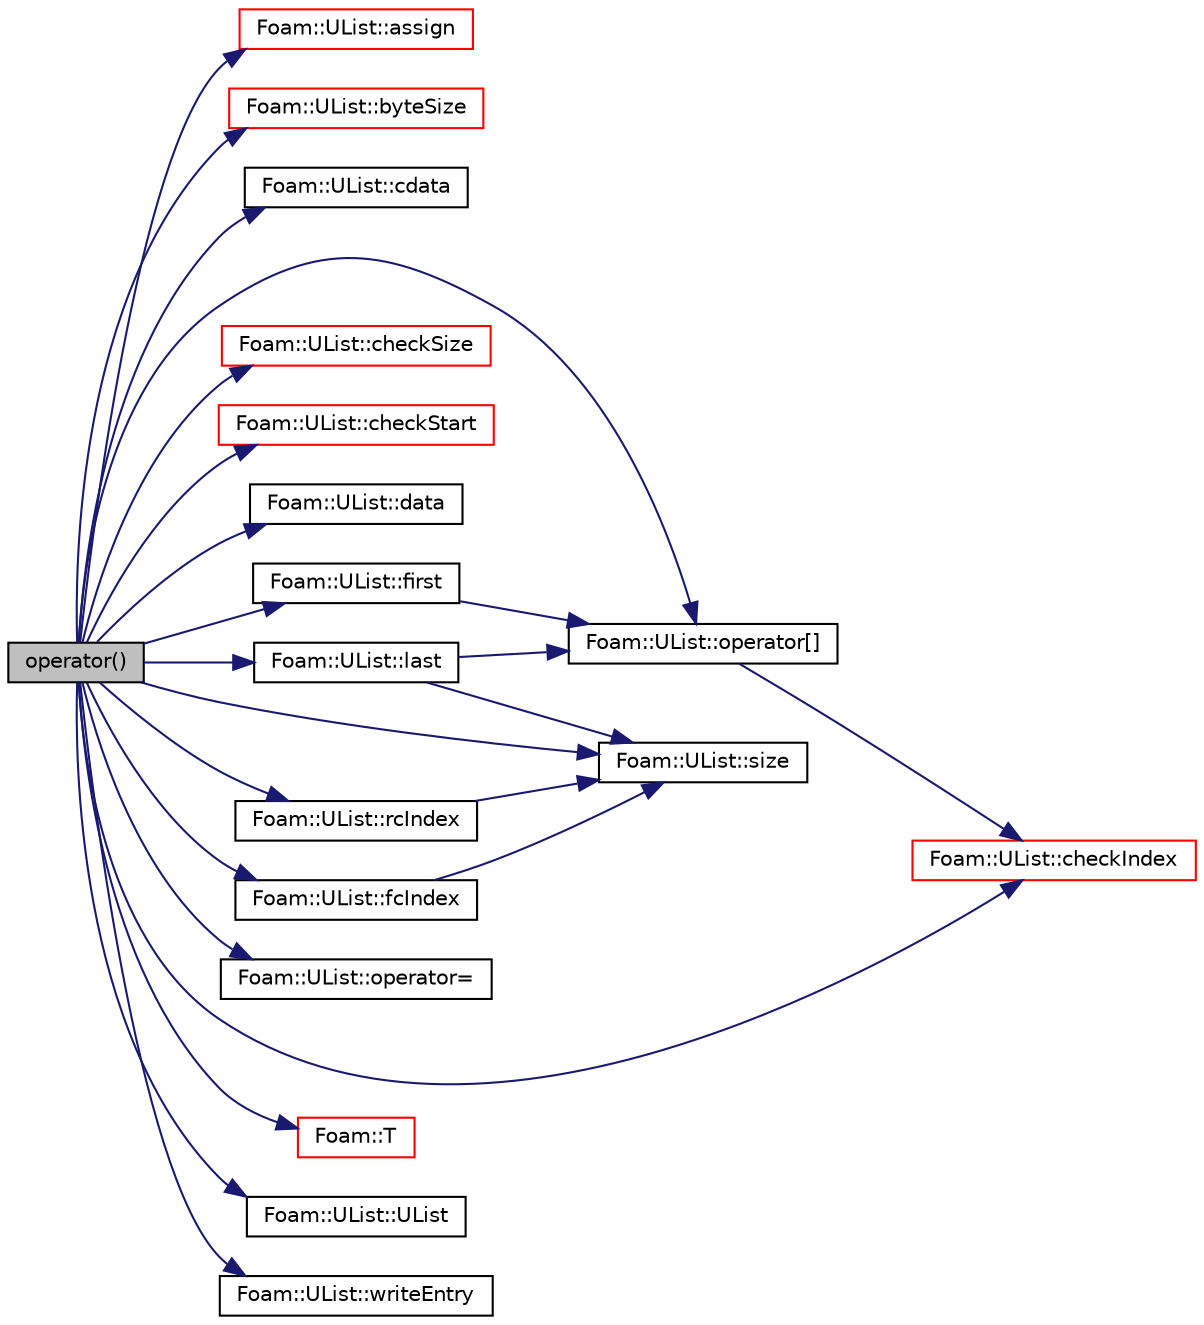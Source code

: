 digraph "operator()"
{
  bgcolor="transparent";
  edge [fontname="Helvetica",fontsize="10",labelfontname="Helvetica",labelfontsize="10"];
  node [fontname="Helvetica",fontsize="10",shape=record];
  rankdir="LR";
  Node1 [label="operator()",height=0.2,width=0.4,color="black", fillcolor="grey75", style="filled", fontcolor="black"];
  Node1 -> Node2 [color="midnightblue",fontsize="10",style="solid",fontname="Helvetica"];
  Node2 [label="Foam::UList::assign",height=0.2,width=0.4,color="red",URL="$a02749.html#aeee0315401c302b33de0e07cb627ebd3",tooltip="Assign elements to those from UList. "];
  Node1 -> Node3 [color="midnightblue",fontsize="10",style="solid",fontname="Helvetica"];
  Node3 [label="Foam::UList::byteSize",height=0.2,width=0.4,color="red",URL="$a02749.html#ad5fcaa12dbc47e1d6ee03dc9b01c8ce6",tooltip="Return the binary size in number of characters of the UList. "];
  Node1 -> Node4 [color="midnightblue",fontsize="10",style="solid",fontname="Helvetica"];
  Node4 [label="Foam::UList::cdata",height=0.2,width=0.4,color="black",URL="$a02749.html#ab4a92abda502658abda8f1dbedbf4a94",tooltip="Return a const pointer to the first data element,. "];
  Node1 -> Node5 [color="midnightblue",fontsize="10",style="solid",fontname="Helvetica"];
  Node5 [label="Foam::UList::checkIndex",height=0.2,width=0.4,color="red",URL="$a02749.html#a3af76a0ec4622f6c85bb6b5e4c17bac8",tooltip="Check index i is within valid range (0 ... size-1). "];
  Node1 -> Node6 [color="midnightblue",fontsize="10",style="solid",fontname="Helvetica"];
  Node6 [label="Foam::UList::checkSize",height=0.2,width=0.4,color="red",URL="$a02749.html#a5b3ad2ea3c4d2c83108574d9ea81bfc4",tooltip="Check size is within valid range (0 ... size). "];
  Node1 -> Node7 [color="midnightblue",fontsize="10",style="solid",fontname="Helvetica"];
  Node7 [label="Foam::UList::checkStart",height=0.2,width=0.4,color="red",URL="$a02749.html#a7b82ab71e2cfdfbe97095ab7fbcd6123",tooltip="Check start is within valid range (0 ... size-1). "];
  Node1 -> Node8 [color="midnightblue",fontsize="10",style="solid",fontname="Helvetica"];
  Node8 [label="Foam::UList::data",height=0.2,width=0.4,color="black",URL="$a02749.html#adc1e16b293a89a9ccc9541058b5ca560",tooltip="Return a pointer to the first data element,. "];
  Node1 -> Node9 [color="midnightblue",fontsize="10",style="solid",fontname="Helvetica"];
  Node9 [label="Foam::UList::fcIndex",height=0.2,width=0.4,color="black",URL="$a02749.html#af4d05e19e6cdc80f0c7acd5bbe250f69",tooltip="Return the forward circular index, i.e. the next index. "];
  Node9 -> Node10 [color="midnightblue",fontsize="10",style="solid",fontname="Helvetica"];
  Node10 [label="Foam::UList::size",height=0.2,width=0.4,color="black",URL="$a02749.html#a723361dc2020160f5492e8fe2d09fa44",tooltip="Return the number of elements in the UList. "];
  Node1 -> Node11 [color="midnightblue",fontsize="10",style="solid",fontname="Helvetica"];
  Node11 [label="Foam::UList::first",height=0.2,width=0.4,color="black",URL="$a02749.html#a1c9828bc3de9502754d944c95a2ce0d9",tooltip="Return the first element of the list. "];
  Node11 -> Node12 [color="midnightblue",fontsize="10",style="solid",fontname="Helvetica"];
  Node12 [label="Foam::UList::operator[]",height=0.2,width=0.4,color="black",URL="$a02749.html#a851e28f7788bbc82f5a4aa9f0efdefe4",tooltip="Return element of UList. "];
  Node12 -> Node5 [color="midnightblue",fontsize="10",style="solid",fontname="Helvetica"];
  Node1 -> Node13 [color="midnightblue",fontsize="10",style="solid",fontname="Helvetica"];
  Node13 [label="Foam::UList::last",height=0.2,width=0.4,color="black",URL="$a02749.html#aef07c02ea1c27bdb5906043b399e0ff0",tooltip="Return the last element of the list. "];
  Node13 -> Node12 [color="midnightblue",fontsize="10",style="solid",fontname="Helvetica"];
  Node13 -> Node10 [color="midnightblue",fontsize="10",style="solid",fontname="Helvetica"];
  Node1 -> Node14 [color="midnightblue",fontsize="10",style="solid",fontname="Helvetica"];
  Node14 [label="Foam::UList::operator=",height=0.2,width=0.4,color="black",URL="$a02749.html#a7063d7d45379d3c474db62b47df45eea",tooltip="Assignment of all entries to the given value. "];
  Node1 -> Node12 [color="midnightblue",fontsize="10",style="solid",fontname="Helvetica"];
  Node1 -> Node15 [color="midnightblue",fontsize="10",style="solid",fontname="Helvetica"];
  Node15 [label="Foam::UList::rcIndex",height=0.2,width=0.4,color="black",URL="$a02749.html#ac854da7255402f41e46a47fb79398a2d",tooltip="Return the reverse circular index, i.e. the previous index. "];
  Node15 -> Node10 [color="midnightblue",fontsize="10",style="solid",fontname="Helvetica"];
  Node1 -> Node10 [color="midnightblue",fontsize="10",style="solid",fontname="Helvetica"];
  Node1 -> Node16 [color="midnightblue",fontsize="10",style="solid",fontname="Helvetica"];
  Node16 [label="Foam::T",height=0.2,width=0.4,color="red",URL="$a10758.html#ae57fda0abb14bb0944947c463c6e09d4"];
  Node1 -> Node17 [color="midnightblue",fontsize="10",style="solid",fontname="Helvetica"];
  Node17 [label="Foam::UList::UList",height=0.2,width=0.4,color="black",URL="$a02749.html#a070631d3cbf59c241a43b3a2245ec1f2",tooltip="Null constructor. "];
  Node1 -> Node18 [color="midnightblue",fontsize="10",style="solid",fontname="Helvetica"];
  Node18 [label="Foam::UList::writeEntry",height=0.2,width=0.4,color="black",URL="$a02749.html#a17ea04dd34200c8eb963c318c8569f84",tooltip="Write the UList as a dictionary entry. "];
}

